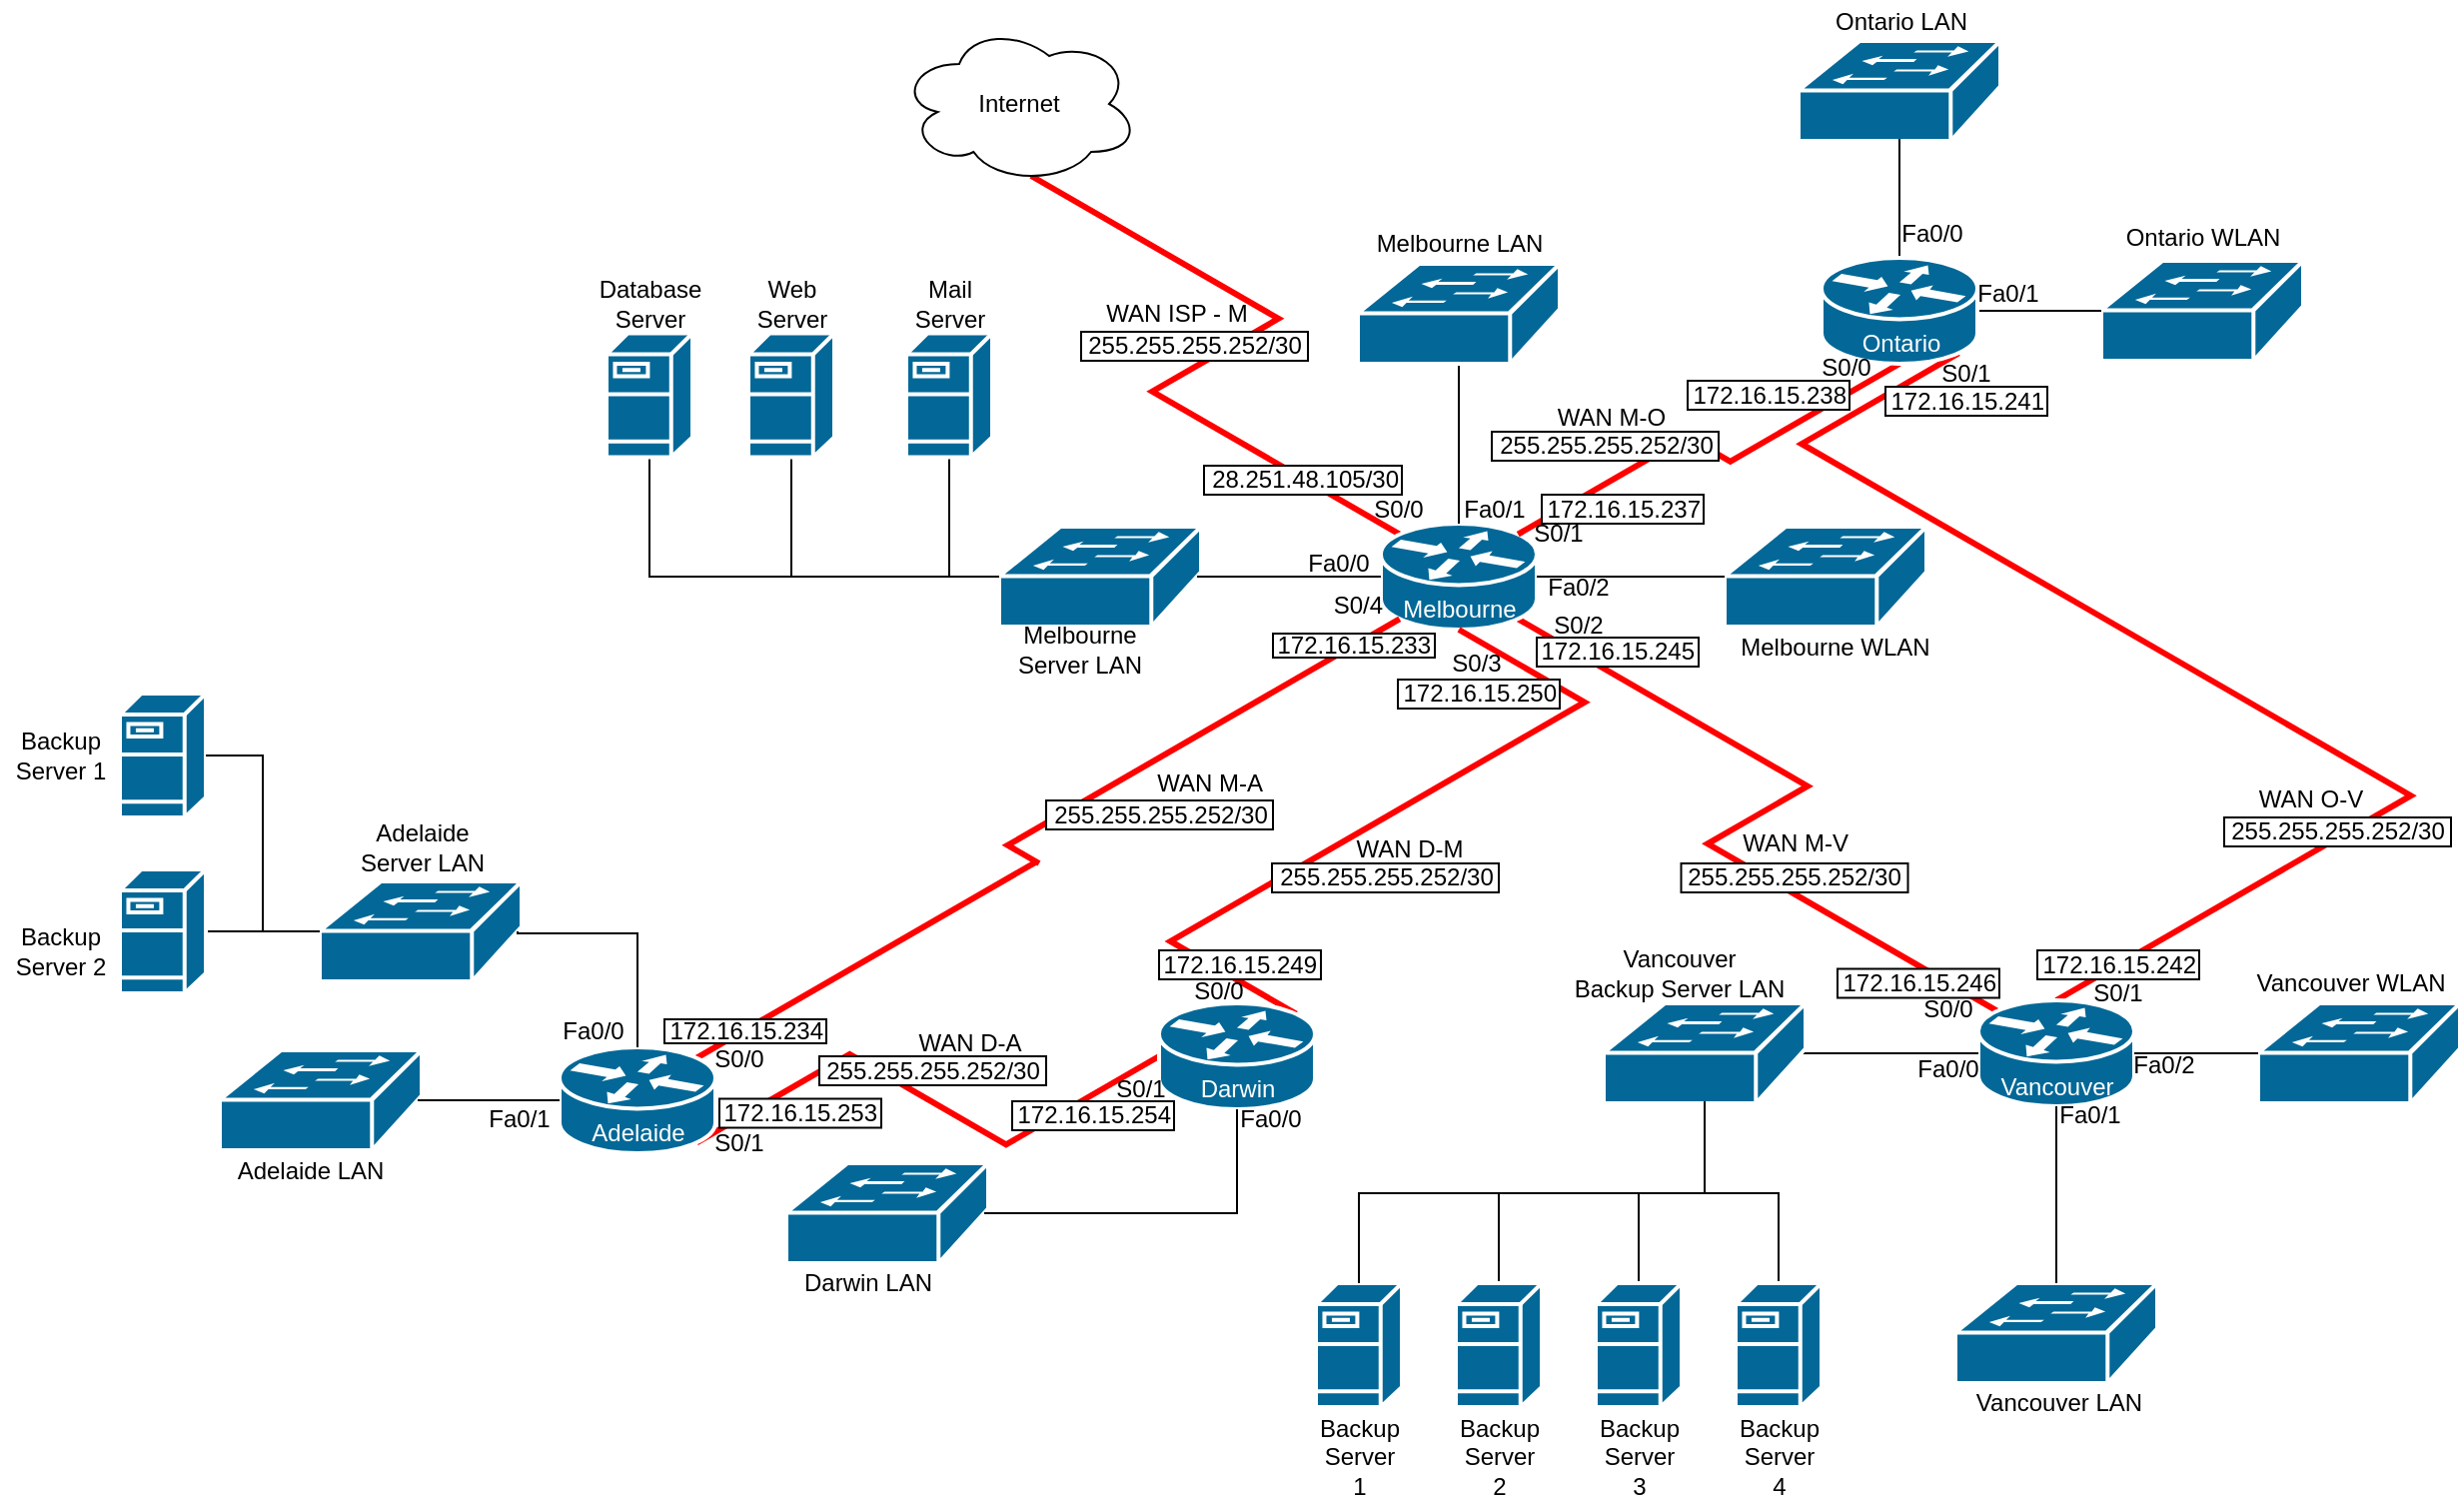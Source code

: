 <mxfile version="15.6.2" type="device"><diagram id="nUReGhQD6ev0M_2CfcLC" name="Page-1"><mxGraphModel dx="2249" dy="800" grid="1" gridSize="10" guides="1" tooltips="1" connect="1" arrows="1" fold="1" page="1" pageScale="1" pageWidth="827" pageHeight="1169" math="0" shadow="0"><root><mxCell id="0"/><mxCell id="1" parent="0"/><mxCell id="XFd4j9wDI8ZS9j1TZFno-118" style="edgeStyle=isometricEdgeStyle;rounded=0;orthogonalLoop=1;jettySize=auto;html=1;exitX=0.12;exitY=0.1;exitDx=0;exitDy=0;exitPerimeter=0;entryX=0.88;entryY=0.9;entryDx=0;entryDy=0;entryPerimeter=0;fontColor=#000000;endArrow=none;endFill=0;strokeColor=#FF0000;strokeWidth=3;elbow=vertical;" parent="1" source="XFd4j9wDI8ZS9j1TZFno-48" target="XFd4j9wDI8ZS9j1TZFno-81" edge="1"><mxGeometry relative="1" as="geometry"/></mxCell><mxCell id="XFd4j9wDI8ZS9j1TZFno-108" style="edgeStyle=isometricEdgeStyle;rounded=0;orthogonalLoop=1;jettySize=auto;html=1;exitX=0.55;exitY=0.95;exitDx=0;exitDy=0;exitPerimeter=0;entryX=0.12;entryY=0.1;entryDx=0;entryDy=0;entryPerimeter=0;fontColor=#000000;endArrow=none;endFill=0;strokeWidth=3;strokeColor=#FF0000;elbow=vertical;" parent="1" source="XFd4j9wDI8ZS9j1TZFno-77" target="XFd4j9wDI8ZS9j1TZFno-81" edge="1"><mxGeometry relative="1" as="geometry"/></mxCell><mxCell id="XFd4j9wDI8ZS9j1TZFno-77" value="Internet" style="ellipse;shape=cloud;whiteSpace=wrap;html=1;fontColor=#000000;" parent="1" vertex="1"><mxGeometry x="-30" y="30" width="120" height="80" as="geometry"/></mxCell><mxCell id="XFd4j9wDI8ZS9j1TZFno-80" value="" style="group" parent="1" vertex="1" connectable="0"><mxGeometry x="211" y="280" width="78" height="53" as="geometry"/></mxCell><mxCell id="XFd4j9wDI8ZS9j1TZFno-81" value="" style="shape=mxgraph.cisco.routers.router;html=1;pointerEvents=1;dashed=0;fillColor=#036897;strokeColor=#ffffff;strokeWidth=2;verticalLabelPosition=bottom;verticalAlign=top;align=center;outlineConnect=0;fontColor=#000000;" parent="XFd4j9wDI8ZS9j1TZFno-80" vertex="1"><mxGeometry width="78" height="53" as="geometry"/></mxCell><mxCell id="XFd4j9wDI8ZS9j1TZFno-82" value="Melbourne" style="text;html=1;align=center;verticalAlign=middle;resizable=0;points=[];autosize=1;strokeColor=none;fontColor=#FFFFFF;" parent="XFd4j9wDI8ZS9j1TZFno-80" vertex="1"><mxGeometry x="4" y="33" width="70" height="20" as="geometry"/></mxCell><mxCell id="XFd4j9wDI8ZS9j1TZFno-104" style="edgeStyle=orthogonalEdgeStyle;rounded=0;orthogonalLoop=1;jettySize=auto;html=1;exitX=0.5;exitY=0.98;exitDx=0;exitDy=0;exitPerimeter=0;entryX=0.5;entryY=0;entryDx=0;entryDy=0;entryPerimeter=0;fontColor=#000000;endArrow=none;endFill=0;strokeWidth=1;" parent="1" source="XFd4j9wDI8ZS9j1TZFno-83" target="XFd4j9wDI8ZS9j1TZFno-81" edge="1"><mxGeometry relative="1" as="geometry"/></mxCell><mxCell id="XFd4j9wDI8ZS9j1TZFno-83" value="" style="shape=mxgraph.cisco.switches.workgroup_switch;html=1;pointerEvents=1;dashed=0;fillColor=#036897;strokeColor=#ffffff;strokeWidth=2;verticalLabelPosition=bottom;verticalAlign=top;align=center;outlineConnect=0;fontColor=#000000;" parent="1" vertex="1"><mxGeometry x="199.5" y="150" width="101" height="50" as="geometry"/></mxCell><mxCell id="XFd4j9wDI8ZS9j1TZFno-85" value="Melbourne LAN" style="text;html=1;align=center;verticalAlign=middle;resizable=0;points=[];autosize=1;strokeColor=none;fontColor=#000000;" parent="1" vertex="1"><mxGeometry x="199.5" y="130" width="100" height="20" as="geometry"/></mxCell><mxCell id="XFd4j9wDI8ZS9j1TZFno-86" value="" style="shape=mxgraph.cisco.switches.workgroup_switch;html=1;pointerEvents=1;dashed=0;fillColor=#036897;strokeColor=#ffffff;strokeWidth=2;verticalLabelPosition=bottom;verticalAlign=top;align=center;outlineConnect=0;fontColor=#000000;" parent="1" vertex="1"><mxGeometry x="383" y="281.5" width="101" height="50" as="geometry"/></mxCell><mxCell id="XFd4j9wDI8ZS9j1TZFno-87" value="Melbourne WLAN" style="text;html=1;align=center;verticalAlign=middle;resizable=0;points=[];autosize=1;strokeColor=none;fontColor=#000000;" parent="1" vertex="1"><mxGeometry x="383" y="331.5" width="110" height="20" as="geometry"/></mxCell><mxCell id="XFd4j9wDI8ZS9j1TZFno-88" style="edgeStyle=orthogonalEdgeStyle;rounded=0;orthogonalLoop=1;jettySize=auto;html=1;exitX=1;exitY=0.5;exitDx=0;exitDy=0;exitPerimeter=0;entryX=0;entryY=0.5;entryDx=0;entryDy=0;entryPerimeter=0;fontColor=#000000;endArrow=none;endFill=0;" parent="1" source="XFd4j9wDI8ZS9j1TZFno-81" target="XFd4j9wDI8ZS9j1TZFno-86" edge="1"><mxGeometry relative="1" as="geometry"/></mxCell><mxCell id="XFd4j9wDI8ZS9j1TZFno-105" style="edgeStyle=orthogonalEdgeStyle;rounded=0;orthogonalLoop=1;jettySize=auto;html=1;exitX=0;exitY=0.5;exitDx=0;exitDy=0;exitPerimeter=0;entryX=0.5;entryY=1;entryDx=0;entryDy=0;entryPerimeter=0;fontColor=#000000;endArrow=none;endFill=0;strokeColor=#000000;strokeWidth=1;" parent="1" source="XFd4j9wDI8ZS9j1TZFno-90" target="XFd4j9wDI8ZS9j1TZFno-94" edge="1"><mxGeometry relative="1" as="geometry"/></mxCell><mxCell id="XFd4j9wDI8ZS9j1TZFno-90" value="" style="shape=mxgraph.cisco.switches.workgroup_switch;html=1;pointerEvents=1;dashed=0;fillColor=#036897;strokeColor=#ffffff;strokeWidth=2;verticalLabelPosition=bottom;verticalAlign=top;align=center;outlineConnect=0;fontColor=#000000;" parent="1" vertex="1"><mxGeometry x="20" y="281.5" width="101" height="50" as="geometry"/></mxCell><mxCell id="XFd4j9wDI8ZS9j1TZFno-91" value="&lt;div&gt;Melbourne &lt;br&gt;&lt;/div&gt;&lt;div&gt;Server LAN&lt;/div&gt;" style="text;html=1;align=center;verticalAlign=middle;resizable=0;points=[];autosize=1;strokeColor=none;fontColor=#000000;" parent="1" vertex="1"><mxGeometry x="20" y="328" width="80" height="30" as="geometry"/></mxCell><mxCell id="XFd4j9wDI8ZS9j1TZFno-107" style="edgeStyle=orthogonalEdgeStyle;rounded=0;orthogonalLoop=1;jettySize=auto;html=1;exitX=0.5;exitY=1;exitDx=0;exitDy=0;exitPerimeter=0;entryX=0;entryY=0.5;entryDx=0;entryDy=0;entryPerimeter=0;fontColor=#000000;endArrow=none;endFill=0;strokeColor=#000000;strokeWidth=1;" parent="1" source="XFd4j9wDI8ZS9j1TZFno-92" target="XFd4j9wDI8ZS9j1TZFno-90" edge="1"><mxGeometry relative="1" as="geometry"/></mxCell><mxCell id="XFd4j9wDI8ZS9j1TZFno-92" value="" style="shape=mxgraph.cisco.servers.fileserver;html=1;pointerEvents=1;dashed=0;fillColor=#036897;strokeColor=#ffffff;strokeWidth=2;verticalLabelPosition=bottom;verticalAlign=top;align=center;outlineConnect=0;fontColor=#000000;" parent="1" vertex="1"><mxGeometry x="-176.5" y="184.75" width="43" height="62" as="geometry"/></mxCell><mxCell id="XFd4j9wDI8ZS9j1TZFno-106" style="edgeStyle=orthogonalEdgeStyle;rounded=0;orthogonalLoop=1;jettySize=auto;html=1;exitX=0.5;exitY=1;exitDx=0;exitDy=0;exitPerimeter=0;entryX=0;entryY=0.5;entryDx=0;entryDy=0;entryPerimeter=0;fontColor=#000000;endArrow=none;endFill=0;strokeColor=#000000;strokeWidth=1;" parent="1" source="XFd4j9wDI8ZS9j1TZFno-93" target="XFd4j9wDI8ZS9j1TZFno-90" edge="1"><mxGeometry relative="1" as="geometry"/></mxCell><mxCell id="XFd4j9wDI8ZS9j1TZFno-93" value="" style="shape=mxgraph.cisco.servers.fileserver;html=1;pointerEvents=1;dashed=0;fillColor=#036897;strokeColor=#ffffff;strokeWidth=2;verticalLabelPosition=bottom;verticalAlign=top;align=center;outlineConnect=0;fontColor=#000000;" parent="1" vertex="1"><mxGeometry x="-105.5" y="184.75" width="43" height="62" as="geometry"/></mxCell><mxCell id="XFd4j9wDI8ZS9j1TZFno-94" value="" style="shape=mxgraph.cisco.servers.fileserver;html=1;pointerEvents=1;dashed=0;fillColor=#036897;strokeColor=#ffffff;strokeWidth=2;verticalLabelPosition=bottom;verticalAlign=top;align=center;outlineConnect=0;fontColor=#000000;" parent="1" vertex="1"><mxGeometry x="-26.5" y="184.75" width="43" height="62" as="geometry"/></mxCell><mxCell id="XFd4j9wDI8ZS9j1TZFno-95" value="&lt;div&gt;Web &lt;br&gt;&lt;/div&gt;&lt;div&gt;Server&lt;/div&gt;" style="text;html=1;align=center;verticalAlign=middle;resizable=0;points=[];autosize=1;strokeColor=none;fontColor=#000000;" parent="1" vertex="1"><mxGeometry x="-109" y="154.75" width="50" height="30" as="geometry"/></mxCell><mxCell id="XFd4j9wDI8ZS9j1TZFno-96" value="&lt;div&gt;Database&lt;/div&gt;&lt;div&gt;Server&lt;br&gt;&lt;/div&gt;" style="text;html=1;align=center;verticalAlign=middle;resizable=0;points=[];autosize=1;strokeColor=none;fontColor=#000000;" parent="1" vertex="1"><mxGeometry x="-190" y="154.75" width="70" height="30" as="geometry"/></mxCell><mxCell id="XFd4j9wDI8ZS9j1TZFno-97" value="&lt;div&gt;Mail &lt;br&gt;&lt;/div&gt;&lt;div&gt;Server&lt;/div&gt;" style="text;html=1;align=center;verticalAlign=middle;resizable=0;points=[];autosize=1;strokeColor=none;fontColor=#000000;" parent="1" vertex="1"><mxGeometry x="-30" y="154.75" width="50" height="30" as="geometry"/></mxCell><mxCell id="XFd4j9wDI8ZS9j1TZFno-101" style="edgeStyle=orthogonalEdgeStyle;rounded=0;orthogonalLoop=1;jettySize=auto;html=1;exitX=0;exitY=0.5;exitDx=0;exitDy=0;exitPerimeter=0;entryX=0.98;entryY=0.5;entryDx=0;entryDy=0;entryPerimeter=0;fontColor=#000000;endArrow=none;endFill=0;" parent="1" source="XFd4j9wDI8ZS9j1TZFno-81" target="XFd4j9wDI8ZS9j1TZFno-90" edge="1"><mxGeometry relative="1" as="geometry"/></mxCell><mxCell id="XFd4j9wDI8ZS9j1TZFno-113" style="edgeStyle=isometricEdgeStyle;rounded=0;orthogonalLoop=1;jettySize=auto;html=1;exitX=0.5;exitY=1;exitDx=0;exitDy=0;exitPerimeter=0;entryX=0.88;entryY=0.1;entryDx=0;entryDy=0;entryPerimeter=0;fontColor=#000000;endArrow=none;endFill=0;strokeColor=#FF0000;strokeWidth=3;elbow=vertical;" parent="1" source="XFd4j9wDI8ZS9j1TZFno-81" target="XFd4j9wDI8ZS9j1TZFno-24" edge="1"><mxGeometry relative="1" as="geometry"/></mxCell><mxCell id="XFd4j9wDI8ZS9j1TZFno-115" style="edgeStyle=isometricEdgeStyle;rounded=0;orthogonalLoop=1;jettySize=auto;html=1;exitX=0.12;exitY=0.9;exitDx=0;exitDy=0;exitPerimeter=0;entryX=0.88;entryY=0.1;entryDx=0;entryDy=0;entryPerimeter=0;fontColor=#000000;endArrow=none;endFill=0;strokeColor=#FF0000;strokeWidth=3;" parent="1" source="XFd4j9wDI8ZS9j1TZFno-81" target="XFd4j9wDI8ZS9j1TZFno-1" edge="1"><mxGeometry relative="1" as="geometry"><Array as="points"><mxPoint x="40" y="450"/></Array></mxGeometry></mxCell><mxCell id="XFd4j9wDI8ZS9j1TZFno-119" value="WAN M-A" style="text;html=1;align=center;verticalAlign=middle;resizable=0;points=[];autosize=1;strokeColor=none;fontColor=#000000;" parent="1" vertex="1"><mxGeometry x="90" y="400" width="70" height="20" as="geometry"/></mxCell><mxCell id="XFd4j9wDI8ZS9j1TZFno-120" value="WAN D-M" style="text;html=1;align=center;verticalAlign=middle;resizable=0;points=[];autosize=1;strokeColor=none;fontColor=#000000;" parent="1" vertex="1"><mxGeometry x="190" y="433" width="70" height="20" as="geometry"/></mxCell><mxCell id="XFd4j9wDI8ZS9j1TZFno-121" value="WAN M-V" style="text;html=1;align=center;verticalAlign=middle;resizable=0;points=[];autosize=1;strokeColor=none;fontColor=#000000;" parent="1" vertex="1"><mxGeometry x="383" y="430" width="70" height="20" as="geometry"/></mxCell><mxCell id="XFd4j9wDI8ZS9j1TZFno-122" value="WAN O-V" style="text;html=1;align=center;verticalAlign=middle;resizable=0;points=[];autosize=1;strokeColor=none;fontColor=#000000;" parent="1" vertex="1"><mxGeometry x="641" y="408" width="70" height="20" as="geometry"/></mxCell><mxCell id="XFd4j9wDI8ZS9j1TZFno-123" style="edgeStyle=isometricEdgeStyle;rounded=0;orthogonalLoop=1;jettySize=auto;html=1;exitX=0.5;exitY=1;exitDx=0;exitDy=0;exitPerimeter=0;entryX=0.88;entryY=0.1;entryDx=0;entryDy=0;entryPerimeter=0;fontColor=#000000;endArrow=none;endFill=0;strokeColor=#FF0000;strokeWidth=3;" parent="1" source="XFd4j9wDI8ZS9j1TZFno-34" target="XFd4j9wDI8ZS9j1TZFno-81" edge="1"><mxGeometry relative="1" as="geometry"/></mxCell><mxCell id="XFd4j9wDI8ZS9j1TZFno-124" style="edgeStyle=isometricEdgeStyle;rounded=0;orthogonalLoop=1;jettySize=auto;html=1;exitX=0.88;exitY=0.9;exitDx=0;exitDy=0;exitPerimeter=0;entryX=0.5;entryY=0;entryDx=0;entryDy=0;entryPerimeter=0;fontColor=#000000;endArrow=none;endFill=0;strokeColor=#FF0000;strokeWidth=3;" parent="1" source="XFd4j9wDI8ZS9j1TZFno-34" target="XFd4j9wDI8ZS9j1TZFno-48" edge="1"><mxGeometry relative="1" as="geometry"><Array as="points"><mxPoint x="560" y="320"/></Array></mxGeometry></mxCell><mxCell id="XFd4j9wDI8ZS9j1TZFno-127" style="edgeStyle=isometricEdgeStyle;rounded=0;orthogonalLoop=1;jettySize=auto;html=1;exitX=0.88;exitY=0.9;exitDx=0;exitDy=0;exitPerimeter=0;entryX=0;entryY=0.5;entryDx=0;entryDy=0;entryPerimeter=0;fontColor=#000000;endArrow=none;endFill=0;strokeWidth=3;strokeColor=#FF0000;" parent="1" source="XFd4j9wDI8ZS9j1TZFno-1" target="XFd4j9wDI8ZS9j1TZFno-24" edge="1"><mxGeometry relative="1" as="geometry"/></mxCell><mxCell id="XFd4j9wDI8ZS9j1TZFno-1" value="" style="shape=mxgraph.cisco.routers.router;html=1;pointerEvents=1;dashed=0;fillColor=#036897;strokeColor=#ffffff;strokeWidth=2;verticalLabelPosition=bottom;verticalAlign=top;align=center;outlineConnect=0;" parent="1" vertex="1"><mxGeometry x="-200" y="542" width="78" height="53" as="geometry"/></mxCell><mxCell id="XFd4j9wDI8ZS9j1TZFno-2" value="" style="shape=mxgraph.cisco.switches.workgroup_switch;html=1;pointerEvents=1;dashed=0;fillColor=#036897;strokeColor=#ffffff;strokeWidth=2;verticalLabelPosition=bottom;verticalAlign=top;align=center;outlineConnect=0;" parent="1" vertex="1"><mxGeometry x="-320" y="459" width="101" height="50" as="geometry"/></mxCell><mxCell id="XFd4j9wDI8ZS9j1TZFno-12" style="edgeStyle=orthogonalEdgeStyle;rounded=0;orthogonalLoop=1;jettySize=auto;html=1;exitX=0.5;exitY=0;exitDx=0;exitDy=0;exitPerimeter=0;entryX=0.98;entryY=0.5;entryDx=0;entryDy=0;entryPerimeter=0;endArrow=none;endFill=0;" parent="1" source="XFd4j9wDI8ZS9j1TZFno-1" target="XFd4j9wDI8ZS9j1TZFno-2" edge="1"><mxGeometry x="-480" y="365" as="geometry"><Array as="points"><mxPoint x="-161" y="485"/><mxPoint x="-221" y="485"/></Array></mxGeometry></mxCell><mxCell id="XFd4j9wDI8ZS9j1TZFno-9" style="edgeStyle=orthogonalEdgeStyle;rounded=0;orthogonalLoop=1;jettySize=auto;html=1;exitX=1;exitY=0.5;exitDx=0;exitDy=0;exitPerimeter=0;entryX=0;entryY=0.5;entryDx=0;entryDy=0;entryPerimeter=0;endArrow=none;endFill=0;" parent="1" source="XFd4j9wDI8ZS9j1TZFno-5" target="XFd4j9wDI8ZS9j1TZFno-2" edge="1"><mxGeometry x="-480" y="365" as="geometry"/></mxCell><mxCell id="XFd4j9wDI8ZS9j1TZFno-5" value="" style="shape=mxgraph.cisco.servers.fileserver;html=1;pointerEvents=1;dashed=0;fillColor=#036897;strokeColor=#ffffff;strokeWidth=2;verticalLabelPosition=bottom;verticalAlign=top;align=center;outlineConnect=0;" parent="1" vertex="1"><mxGeometry x="-420" y="453" width="43" height="62" as="geometry"/></mxCell><mxCell id="XFd4j9wDI8ZS9j1TZFno-6" value="" style="shape=mxgraph.cisco.servers.fileserver;html=1;pointerEvents=1;dashed=0;fillColor=#036897;strokeColor=#ffffff;strokeWidth=2;verticalLabelPosition=bottom;verticalAlign=top;align=center;outlineConnect=0;" parent="1" vertex="1"><mxGeometry x="-420" y="365" width="43" height="62" as="geometry"/></mxCell><mxCell id="XFd4j9wDI8ZS9j1TZFno-8" style="edgeStyle=orthogonalEdgeStyle;rounded=0;orthogonalLoop=1;jettySize=auto;html=1;exitX=0;exitY=0.5;exitDx=0;exitDy=0;exitPerimeter=0;entryX=1;entryY=0.5;entryDx=0;entryDy=0;entryPerimeter=0;endArrow=none;endFill=0;" parent="1" source="XFd4j9wDI8ZS9j1TZFno-2" target="XFd4j9wDI8ZS9j1TZFno-6" edge="1"><mxGeometry x="-480" y="365" as="geometry"/></mxCell><mxCell id="XFd4j9wDI8ZS9j1TZFno-13" value="" style="shape=mxgraph.cisco.switches.workgroup_switch;html=1;pointerEvents=1;dashed=0;fillColor=#036897;strokeColor=#ffffff;strokeWidth=2;verticalLabelPosition=bottom;verticalAlign=top;align=center;outlineConnect=0;" parent="1" vertex="1"><mxGeometry x="-370" y="543.5" width="101" height="50" as="geometry"/></mxCell><mxCell id="XFd4j9wDI8ZS9j1TZFno-22" style="edgeStyle=orthogonalEdgeStyle;rounded=0;orthogonalLoop=1;jettySize=auto;html=1;exitX=0;exitY=0.5;exitDx=0;exitDy=0;exitPerimeter=0;entryX=0.98;entryY=0.5;entryDx=0;entryDy=0;entryPerimeter=0;fontColor=#000000;endArrow=none;endFill=0;" parent="1" source="XFd4j9wDI8ZS9j1TZFno-1" target="XFd4j9wDI8ZS9j1TZFno-13" edge="1"><mxGeometry x="-480" y="365" as="geometry"/></mxCell><mxCell id="XFd4j9wDI8ZS9j1TZFno-15" value="&lt;div&gt;Backup &lt;br&gt;&lt;/div&gt;&lt;div&gt;Server 1&lt;/div&gt;" style="text;html=1;align=center;verticalAlign=middle;resizable=0;points=[];autosize=1;strokeColor=none;" parent="1" vertex="1"><mxGeometry x="-480" y="381" width="60" height="30" as="geometry"/></mxCell><mxCell id="XFd4j9wDI8ZS9j1TZFno-16" value="&lt;div&gt;Backup &lt;br&gt;&lt;/div&gt;&lt;div&gt;Server 2&lt;br&gt;&lt;/div&gt;" style="text;html=1;align=center;verticalAlign=middle;resizable=0;points=[];autosize=1;strokeColor=none;" parent="1" vertex="1"><mxGeometry x="-480" y="479" width="60" height="30" as="geometry"/></mxCell><mxCell id="XFd4j9wDI8ZS9j1TZFno-17" value="Adelaide LAN" style="text;html=1;align=center;verticalAlign=middle;resizable=0;points=[];autosize=1;strokeColor=none;" parent="1" vertex="1"><mxGeometry x="-370" y="593.5" width="90" height="20" as="geometry"/></mxCell><mxCell id="XFd4j9wDI8ZS9j1TZFno-18" value="Adelaide" style="text;html=1;align=center;verticalAlign=middle;resizable=0;points=[];autosize=1;strokeColor=none;fontColor=#FFFFFF;" parent="1" vertex="1"><mxGeometry x="-191.5" y="575" width="60" height="20" as="geometry"/></mxCell><mxCell id="XFd4j9wDI8ZS9j1TZFno-19" value="&lt;div&gt;Adelaide &lt;br&gt;&lt;/div&gt;&lt;div&gt;Server LAN&lt;/div&gt;" style="text;html=1;align=center;verticalAlign=middle;resizable=0;points=[];autosize=1;strokeColor=none;" parent="1" vertex="1"><mxGeometry x="-309.5" y="427" width="80" height="30" as="geometry"/></mxCell><mxCell id="XFd4j9wDI8ZS9j1TZFno-26" value="" style="group" parent="1" vertex="1" connectable="0"><mxGeometry x="100" y="520" width="78" height="53" as="geometry"/></mxCell><mxCell id="XFd4j9wDI8ZS9j1TZFno-24" value="" style="shape=mxgraph.cisco.routers.router;html=1;pointerEvents=1;dashed=0;fillColor=#036897;strokeColor=#ffffff;strokeWidth=2;verticalLabelPosition=bottom;verticalAlign=top;align=center;outlineConnect=0;fontColor=#000000;" parent="XFd4j9wDI8ZS9j1TZFno-26" vertex="1"><mxGeometry width="78" height="53" as="geometry"/></mxCell><mxCell id="XFd4j9wDI8ZS9j1TZFno-25" value="Darwin" style="text;html=1;align=center;verticalAlign=middle;resizable=0;points=[];autosize=1;strokeColor=none;fontColor=#FFFFFF;" parent="XFd4j9wDI8ZS9j1TZFno-26" vertex="1"><mxGeometry x="14" y="33" width="50" height="20" as="geometry"/></mxCell><mxCell id="0pfg4F8NxdiQyBIFh6eo-26" value="S0/0" style="text;html=1;strokeColor=none;fillColor=none;align=center;verticalAlign=middle;whiteSpace=wrap;rounded=0;" parent="XFd4j9wDI8ZS9j1TZFno-26" vertex="1"><mxGeometry y="-21" width="60" height="30" as="geometry"/></mxCell><mxCell id="XFd4j9wDI8ZS9j1TZFno-27" value="" style="shape=mxgraph.cisco.switches.workgroup_switch;html=1;pointerEvents=1;dashed=0;fillColor=#036897;strokeColor=#ffffff;strokeWidth=2;verticalLabelPosition=bottom;verticalAlign=top;align=center;outlineConnect=0;fontColor=#000000;" parent="1" vertex="1"><mxGeometry x="-86.5" y="600" width="101" height="50" as="geometry"/></mxCell><mxCell id="XFd4j9wDI8ZS9j1TZFno-30" value="Darwin LAN" style="text;html=1;align=center;verticalAlign=middle;resizable=0;points=[];autosize=1;strokeColor=none;fontColor=#000000;" parent="1" vertex="1"><mxGeometry x="-86.5" y="650" width="80" height="20" as="geometry"/></mxCell><mxCell id="XFd4j9wDI8ZS9j1TZFno-126" style="edgeStyle=orthogonalEdgeStyle;rounded=0;orthogonalLoop=1;jettySize=auto;html=1;exitX=0.5;exitY=1;exitDx=0;exitDy=0;exitPerimeter=0;entryX=0.98;entryY=0.5;entryDx=0;entryDy=0;entryPerimeter=0;fontColor=#000000;endArrow=none;endFill=0;strokeWidth=1;" parent="1" source="XFd4j9wDI8ZS9j1TZFno-24" target="XFd4j9wDI8ZS9j1TZFno-27" edge="1"><mxGeometry relative="1" as="geometry"><Array as="points"><mxPoint x="139" y="625"/></Array></mxGeometry></mxCell><mxCell id="x0CD-VgqWMBE6M6jayYK-1" value="WAN M-O" style="text;html=1;align=center;verticalAlign=middle;resizable=0;points=[];autosize=1;strokeColor=none;fontColor=#000000;" parent="1" vertex="1"><mxGeometry x="291.25" y="217" width="70" height="20" as="geometry"/></mxCell><mxCell id="x0CD-VgqWMBE6M6jayYK-2" value="WAN D-A" style="text;html=1;align=center;verticalAlign=middle;resizable=0;points=[];autosize=1;strokeColor=none;fontColor=#000000;" parent="1" vertex="1"><mxGeometry x="-30" y="530" width="70" height="20" as="geometry"/></mxCell><mxCell id="0pfg4F8NxdiQyBIFh6eo-1" value="S0/0" style="text;html=1;strokeColor=none;fillColor=none;align=center;verticalAlign=middle;whiteSpace=wrap;rounded=0;" parent="1" vertex="1"><mxGeometry x="190" y="257.75" width="60" height="30" as="geometry"/></mxCell><mxCell id="0pfg4F8NxdiQyBIFh6eo-2" value="S0/1" style="text;html=1;strokeColor=none;fillColor=none;align=center;verticalAlign=middle;whiteSpace=wrap;rounded=0;" parent="1" vertex="1"><mxGeometry x="270" y="270" width="60" height="30" as="geometry"/></mxCell><mxCell id="0pfg4F8NxdiQyBIFh6eo-3" value="S0/2" style="text;html=1;strokeColor=none;fillColor=none;align=center;verticalAlign=middle;whiteSpace=wrap;rounded=0;" parent="1" vertex="1"><mxGeometry x="280" y="316" width="60" height="30" as="geometry"/></mxCell><mxCell id="0pfg4F8NxdiQyBIFh6eo-4" value="S0/3" style="text;html=1;strokeColor=none;fillColor=none;align=center;verticalAlign=middle;whiteSpace=wrap;rounded=0;" parent="1" vertex="1"><mxGeometry x="229" y="335" width="60" height="30" as="geometry"/></mxCell><mxCell id="0pfg4F8NxdiQyBIFh6eo-7" value="S0/4" style="text;html=1;align=right;verticalAlign=middle;whiteSpace=wrap;rounded=0;" parent="1" vertex="1"><mxGeometry x="183" y="306" width="31" height="30" as="geometry"/></mxCell><mxCell id="0pfg4F8NxdiQyBIFh6eo-8" value="Fa0/0" style="text;html=1;strokeColor=none;fillColor=none;align=center;verticalAlign=middle;whiteSpace=wrap;rounded=0;" parent="1" vertex="1"><mxGeometry x="160" y="285" width="60" height="30" as="geometry"/></mxCell><mxCell id="0pfg4F8NxdiQyBIFh6eo-9" value="Fa0/1" style="text;html=1;strokeColor=none;fillColor=none;align=center;verticalAlign=middle;whiteSpace=wrap;rounded=0;" parent="1" vertex="1"><mxGeometry x="238" y="257.75" width="60" height="30" as="geometry"/></mxCell><mxCell id="0pfg4F8NxdiQyBIFh6eo-10" value="Fa0/2" style="text;html=1;strokeColor=none;fillColor=none;align=center;verticalAlign=middle;whiteSpace=wrap;rounded=0;" parent="1" vertex="1"><mxGeometry x="280" y="296.5" width="60" height="30" as="geometry"/></mxCell><mxCell id="0pfg4F8NxdiQyBIFh6eo-12" value="S0/0" style="text;html=1;strokeColor=none;fillColor=none;align=center;verticalAlign=middle;whiteSpace=wrap;rounded=0;" parent="1" vertex="1"><mxGeometry x="-140" y="533.25" width="60" height="30" as="geometry"/></mxCell><mxCell id="0pfg4F8NxdiQyBIFh6eo-13" value="S0/1" style="text;html=1;strokeColor=none;fillColor=none;align=center;verticalAlign=middle;whiteSpace=wrap;rounded=0;" parent="1" vertex="1"><mxGeometry x="-140" y="575" width="60" height="30" as="geometry"/></mxCell><mxCell id="0pfg4F8NxdiQyBIFh6eo-14" value="Fa0/0" style="text;html=1;strokeColor=none;fillColor=none;align=center;verticalAlign=middle;whiteSpace=wrap;rounded=0;" parent="1" vertex="1"><mxGeometry x="-213.5" y="519" width="60" height="30" as="geometry"/></mxCell><mxCell id="0pfg4F8NxdiQyBIFh6eo-15" value="Fa0/1" style="text;html=1;strokeColor=none;fillColor=none;align=center;verticalAlign=middle;whiteSpace=wrap;rounded=0;" parent="1" vertex="1"><mxGeometry x="-250" y="563.25" width="60" height="30" as="geometry"/></mxCell><mxCell id="0pfg4F8NxdiQyBIFh6eo-31" value="&lt;span&gt;172.16.15.233&lt;/span&gt;" style="rounded=0;whiteSpace=wrap;html=1;align=right;" parent="1" vertex="1"><mxGeometry x="157" y="335" width="81" height="12" as="geometry"/></mxCell><mxCell id="0pfg4F8NxdiQyBIFh6eo-32" value="&lt;span&gt;172.16.15.234&lt;/span&gt;" style="rounded=0;whiteSpace=wrap;html=1;align=right;" parent="1" vertex="1"><mxGeometry x="-147.5" y="528" width="81" height="12" as="geometry"/></mxCell><mxCell id="0pfg4F8NxdiQyBIFh6eo-33" value="&lt;div&gt;172.16.15.253&lt;/div&gt;" style="rounded=0;whiteSpace=wrap;html=1;align=right;" parent="1" vertex="1"><mxGeometry x="-120" y="567.75" width="81" height="14.5" as="geometry"/></mxCell><mxCell id="0pfg4F8NxdiQyBIFh6eo-34" value="S0/1" style="text;html=1;strokeColor=none;fillColor=none;align=center;verticalAlign=middle;whiteSpace=wrap;rounded=0;" parent="1" vertex="1"><mxGeometry x="61" y="547.5" width="60" height="30" as="geometry"/></mxCell><mxCell id="0pfg4F8NxdiQyBIFh6eo-35" value="&lt;div&gt;172.16.15.254&lt;/div&gt;" style="rounded=0;whiteSpace=wrap;html=1;align=right;" parent="1" vertex="1"><mxGeometry x="26.5" y="569" width="81" height="14.5" as="geometry"/></mxCell><mxCell id="0pfg4F8NxdiQyBIFh6eo-37" value="&lt;div&gt;172.16.15.249&lt;/div&gt;" style="rounded=0;whiteSpace=wrap;html=1;align=right;" parent="1" vertex="1"><mxGeometry x="100" y="493.5" width="81" height="14.5" as="geometry"/></mxCell><mxCell id="0pfg4F8NxdiQyBIFh6eo-38" value="&lt;div&gt;172.16.15.250&lt;/div&gt;" style="rounded=0;whiteSpace=wrap;html=1;align=right;" parent="1" vertex="1"><mxGeometry x="219.5" y="358" width="81" height="14.5" as="geometry"/></mxCell><mxCell id="0pfg4F8NxdiQyBIFh6eo-40" value="&lt;div&gt;172.16.15.245&lt;/div&gt;" style="rounded=0;whiteSpace=wrap;html=1;align=right;" parent="1" vertex="1"><mxGeometry x="289" y="337" width="81" height="14.5" as="geometry"/></mxCell><mxCell id="XFd4j9wDI8ZS9j1TZFno-47" value="" style="group" parent="1" vertex="1" connectable="0"><mxGeometry x="510" y="518.5" width="78" height="53" as="geometry"/></mxCell><mxCell id="XFd4j9wDI8ZS9j1TZFno-48" value="" style="shape=mxgraph.cisco.routers.router;html=1;pointerEvents=1;dashed=0;fillColor=#036897;strokeColor=#ffffff;strokeWidth=2;verticalLabelPosition=bottom;verticalAlign=top;align=center;outlineConnect=0;fontColor=#000000;" parent="XFd4j9wDI8ZS9j1TZFno-47" vertex="1"><mxGeometry width="78" height="53" as="geometry"/></mxCell><mxCell id="XFd4j9wDI8ZS9j1TZFno-49" value="Vancouver" style="text;html=1;align=center;verticalAlign=middle;resizable=0;points=[];autosize=1;strokeColor=none;fontColor=#FFFFFF;" parent="XFd4j9wDI8ZS9j1TZFno-47" vertex="1"><mxGeometry x="4" y="33" width="70" height="20" as="geometry"/></mxCell><mxCell id="XFd4j9wDI8ZS9j1TZFno-50" value="" style="shape=mxgraph.cisco.switches.workgroup_switch;html=1;pointerEvents=1;dashed=0;fillColor=#036897;strokeColor=#ffffff;strokeWidth=2;verticalLabelPosition=bottom;verticalAlign=top;align=center;outlineConnect=0;fontColor=#000000;" parent="1" vertex="1"><mxGeometry x="498.5" y="660" width="101" height="50" as="geometry"/></mxCell><mxCell id="XFd4j9wDI8ZS9j1TZFno-51" value="" style="shape=mxgraph.cisco.switches.workgroup_switch;html=1;pointerEvents=1;dashed=0;fillColor=#036897;strokeColor=#ffffff;strokeWidth=2;verticalLabelPosition=bottom;verticalAlign=top;align=center;outlineConnect=0;fontColor=#000000;" parent="1" vertex="1"><mxGeometry x="650" y="520" width="101" height="50" as="geometry"/></mxCell><mxCell id="XFd4j9wDI8ZS9j1TZFno-53" style="edgeStyle=orthogonalEdgeStyle;rounded=0;orthogonalLoop=1;jettySize=auto;html=1;exitX=1;exitY=0.5;exitDx=0;exitDy=0;exitPerimeter=0;entryX=0;entryY=0.5;entryDx=0;entryDy=0;entryPerimeter=0;fontColor=#000000;endArrow=none;endFill=0;" parent="1" source="XFd4j9wDI8ZS9j1TZFno-48" target="XFd4j9wDI8ZS9j1TZFno-51" edge="1"><mxGeometry x="498.5" y="390" as="geometry"/></mxCell><mxCell id="XFd4j9wDI8ZS9j1TZFno-54" value="Vancouver LAN" style="text;html=1;align=center;verticalAlign=middle;resizable=0;points=[];autosize=1;strokeColor=none;fontColor=#000000;" parent="1" vertex="1"><mxGeometry x="499.5" y="710" width="100" height="20" as="geometry"/></mxCell><mxCell id="XFd4j9wDI8ZS9j1TZFno-55" value="Vancouver WLAN" style="text;html=1;align=center;verticalAlign=middle;resizable=0;points=[];autosize=1;strokeColor=none;fontColor=#000000;" parent="1" vertex="1"><mxGeometry x="641" y="500" width="110" height="20" as="geometry"/></mxCell><mxCell id="XFd4j9wDI8ZS9j1TZFno-58" style="edgeStyle=orthogonalEdgeStyle;rounded=0;orthogonalLoop=1;jettySize=auto;html=1;entryX=0.5;entryY=0;entryDx=0;entryDy=0;entryPerimeter=0;fontColor=#000000;endArrow=none;endFill=0;" parent="1" source="XFd4j9wDI8ZS9j1TZFno-49" target="XFd4j9wDI8ZS9j1TZFno-50" edge="1"><mxGeometry x="170" y="500" as="geometry"/></mxCell><mxCell id="XFd4j9wDI8ZS9j1TZFno-61" style="edgeStyle=orthogonalEdgeStyle;rounded=0;orthogonalLoop=1;jettySize=auto;html=1;exitX=0.98;exitY=0.5;exitDx=0;exitDy=0;exitPerimeter=0;entryX=0;entryY=0.5;entryDx=0;entryDy=0;entryPerimeter=0;fontColor=#000000;endArrow=none;endFill=0;" parent="1" source="XFd4j9wDI8ZS9j1TZFno-59" target="XFd4j9wDI8ZS9j1TZFno-48" edge="1"><mxGeometry x="170" y="500" as="geometry"/></mxCell><mxCell id="XFd4j9wDI8ZS9j1TZFno-59" value="" style="shape=mxgraph.cisco.switches.workgroup_switch;html=1;pointerEvents=1;dashed=0;fillColor=#036897;strokeColor=#ffffff;strokeWidth=2;verticalLabelPosition=bottom;verticalAlign=top;align=center;outlineConnect=0;fontColor=#000000;" parent="1" vertex="1"><mxGeometry x="322.5" y="520" width="101" height="50" as="geometry"/></mxCell><mxCell id="XFd4j9wDI8ZS9j1TZFno-70" style="edgeStyle=orthogonalEdgeStyle;rounded=0;orthogonalLoop=1;jettySize=auto;html=1;exitX=0.5;exitY=0;exitDx=0;exitDy=0;exitPerimeter=0;entryX=0.5;entryY=0.98;entryDx=0;entryDy=0;entryPerimeter=0;fontColor=#000000;endArrow=none;endFill=0;" parent="1" source="XFd4j9wDI8ZS9j1TZFno-62" target="XFd4j9wDI8ZS9j1TZFno-59" edge="1"><mxGeometry x="170" y="500" as="geometry"/></mxCell><mxCell id="XFd4j9wDI8ZS9j1TZFno-62" value="" style="shape=mxgraph.cisco.servers.fileserver;html=1;pointerEvents=1;dashed=0;fillColor=#036897;strokeColor=#ffffff;strokeWidth=2;verticalLabelPosition=bottom;verticalAlign=top;align=center;outlineConnect=0;fontColor=#000000;" parent="1" vertex="1"><mxGeometry x="318.5" y="660" width="43" height="62" as="geometry"/></mxCell><mxCell id="XFd4j9wDI8ZS9j1TZFno-68" style="edgeStyle=orthogonalEdgeStyle;rounded=0;orthogonalLoop=1;jettySize=auto;html=1;exitX=0.5;exitY=0;exitDx=0;exitDy=0;exitPerimeter=0;entryX=0.5;entryY=0.98;entryDx=0;entryDy=0;entryPerimeter=0;fontColor=#000000;endArrow=none;endFill=0;" parent="1" source="XFd4j9wDI8ZS9j1TZFno-63" target="XFd4j9wDI8ZS9j1TZFno-59" edge="1"><mxGeometry x="170" y="500" as="geometry"/></mxCell><mxCell id="XFd4j9wDI8ZS9j1TZFno-63" value="" style="shape=mxgraph.cisco.servers.fileserver;html=1;pointerEvents=1;dashed=0;fillColor=#036897;strokeColor=#ffffff;strokeWidth=2;verticalLabelPosition=bottom;verticalAlign=top;align=center;outlineConnect=0;fontColor=#000000;" parent="1" vertex="1"><mxGeometry x="248.5" y="660" width="43" height="62" as="geometry"/></mxCell><mxCell id="XFd4j9wDI8ZS9j1TZFno-71" style="edgeStyle=orthogonalEdgeStyle;rounded=0;orthogonalLoop=1;jettySize=auto;html=1;exitX=0.5;exitY=0;exitDx=0;exitDy=0;exitPerimeter=0;entryX=0.5;entryY=0.98;entryDx=0;entryDy=0;entryPerimeter=0;fontColor=#000000;endArrow=none;endFill=0;" parent="1" source="XFd4j9wDI8ZS9j1TZFno-64" target="XFd4j9wDI8ZS9j1TZFno-59" edge="1"><mxGeometry x="170" y="500" as="geometry"/></mxCell><mxCell id="XFd4j9wDI8ZS9j1TZFno-64" value="" style="shape=mxgraph.cisco.servers.fileserver;html=1;pointerEvents=1;dashed=0;fillColor=#036897;strokeColor=#ffffff;strokeWidth=2;verticalLabelPosition=bottom;verticalAlign=top;align=center;outlineConnect=0;fontColor=#000000;" parent="1" vertex="1"><mxGeometry x="388.5" y="660" width="43" height="62" as="geometry"/></mxCell><mxCell id="XFd4j9wDI8ZS9j1TZFno-65" value="" style="shape=mxgraph.cisco.servers.fileserver;html=1;pointerEvents=1;dashed=0;fillColor=#036897;strokeColor=#ffffff;strokeWidth=2;verticalLabelPosition=bottom;verticalAlign=top;align=center;outlineConnect=0;fontColor=#000000;" parent="1" vertex="1"><mxGeometry x="178.5" y="660" width="43" height="62" as="geometry"/></mxCell><mxCell id="XFd4j9wDI8ZS9j1TZFno-67" style="edgeStyle=orthogonalEdgeStyle;rounded=0;orthogonalLoop=1;jettySize=auto;html=1;exitX=0.5;exitY=0.98;exitDx=0;exitDy=0;exitPerimeter=0;entryX=0.5;entryY=0;entryDx=0;entryDy=0;entryPerimeter=0;fontColor=#000000;endArrow=none;endFill=0;" parent="1" source="XFd4j9wDI8ZS9j1TZFno-59" target="XFd4j9wDI8ZS9j1TZFno-65" edge="1"><mxGeometry x="170" y="500" as="geometry"/></mxCell><mxCell id="XFd4j9wDI8ZS9j1TZFno-72" value="&lt;div&gt;Backup&lt;/div&gt;&lt;div&gt;Server&lt;/div&gt;&lt;div&gt;1&lt;br&gt;&lt;/div&gt;" style="text;html=1;align=center;verticalAlign=middle;resizable=0;points=[];autosize=1;strokeColor=none;fontColor=#000000;" parent="1" vertex="1"><mxGeometry x="170" y="722" width="60" height="50" as="geometry"/></mxCell><mxCell id="XFd4j9wDI8ZS9j1TZFno-73" value="&lt;div&gt;Backup&lt;/div&gt;&lt;div&gt;Server&lt;/div&gt;&lt;div&gt;2&lt;br&gt;&lt;/div&gt;" style="text;html=1;align=center;verticalAlign=middle;resizable=0;points=[];autosize=1;strokeColor=none;fontColor=#000000;" parent="1" vertex="1"><mxGeometry x="240" y="722" width="60" height="50" as="geometry"/></mxCell><mxCell id="XFd4j9wDI8ZS9j1TZFno-74" value="&lt;div&gt;Backup&lt;/div&gt;&lt;div&gt;Server&lt;/div&gt;&lt;div&gt;3&lt;br&gt;&lt;/div&gt;" style="text;html=1;align=center;verticalAlign=middle;resizable=0;points=[];autosize=1;strokeColor=none;fontColor=#000000;" parent="1" vertex="1"><mxGeometry x="310" y="722" width="60" height="50" as="geometry"/></mxCell><mxCell id="XFd4j9wDI8ZS9j1TZFno-75" value="&lt;div&gt;Backup&lt;/div&gt;&lt;div&gt;Server&lt;/div&gt;&lt;div&gt;4&lt;br&gt;&lt;/div&gt;" style="text;html=1;align=center;verticalAlign=middle;resizable=0;points=[];autosize=1;strokeColor=none;fontColor=#000000;" parent="1" vertex="1"><mxGeometry x="380" y="722" width="60" height="50" as="geometry"/></mxCell><mxCell id="XFd4j9wDI8ZS9j1TZFno-60" value="&lt;div&gt;Vancouver&lt;br&gt;&lt;/div&gt;&lt;div&gt;Backup Server LAN&lt;/div&gt;" style="text;html=1;align=center;verticalAlign=middle;resizable=0;points=[];autosize=1;strokeColor=none;fontColor=#000000;" parent="1" vertex="1"><mxGeometry x="300" y="490" width="120" height="30" as="geometry"/></mxCell><mxCell id="0pfg4F8NxdiQyBIFh6eo-16" value="Fa0/0" style="text;html=1;strokeColor=none;fillColor=none;align=center;verticalAlign=middle;whiteSpace=wrap;rounded=0;" parent="1" vertex="1"><mxGeometry x="126" y="563" width="60" height="30" as="geometry"/></mxCell><mxCell id="0pfg4F8NxdiQyBIFh6eo-17" value="S0/0" style="text;html=1;strokeColor=none;fillColor=none;align=center;verticalAlign=middle;whiteSpace=wrap;rounded=0;" parent="1" vertex="1"><mxGeometry x="465" y="508" width="60" height="30" as="geometry"/></mxCell><mxCell id="0pfg4F8NxdiQyBIFh6eo-18" value="S0/1" style="text;html=1;strokeColor=none;fillColor=none;align=center;verticalAlign=middle;whiteSpace=wrap;rounded=0;" parent="1" vertex="1"><mxGeometry x="550" y="500" width="60" height="30" as="geometry"/></mxCell><mxCell id="0pfg4F8NxdiQyBIFh6eo-19" value="Fa0/0" style="text;html=1;strokeColor=none;fillColor=none;align=center;verticalAlign=middle;whiteSpace=wrap;rounded=0;" parent="1" vertex="1"><mxGeometry x="465" y="538" width="60" height="30" as="geometry"/></mxCell><mxCell id="0pfg4F8NxdiQyBIFh6eo-20" value="Fa0/1" style="text;html=1;strokeColor=none;fillColor=none;align=center;verticalAlign=middle;whiteSpace=wrap;rounded=0;" parent="1" vertex="1"><mxGeometry x="536" y="561" width="60" height="30" as="geometry"/></mxCell><mxCell id="0pfg4F8NxdiQyBIFh6eo-21" value="Fa0/2" style="text;html=1;strokeColor=none;fillColor=none;align=center;verticalAlign=middle;whiteSpace=wrap;rounded=0;" parent="1" vertex="1"><mxGeometry x="573" y="536" width="60" height="30" as="geometry"/></mxCell><mxCell id="0pfg4F8NxdiQyBIFh6eo-42" value="&lt;div&gt;172.16.15.242&lt;/div&gt;" style="rounded=0;whiteSpace=wrap;html=1;align=right;" parent="1" vertex="1"><mxGeometry x="539.5" y="493.5" width="81" height="14.5" as="geometry"/></mxCell><mxCell id="0pfg4F8NxdiQyBIFh6eo-43" value="&lt;div&gt;172.16.15.246&lt;/div&gt;" style="rounded=0;whiteSpace=wrap;html=1;align=right;" parent="1" vertex="1"><mxGeometry x="439.5" y="502.75" width="81" height="14.5" as="geometry"/></mxCell><mxCell id="XFd4j9wDI8ZS9j1TZFno-39" value="" style="shape=mxgraph.cisco.switches.workgroup_switch;html=1;pointerEvents=1;dashed=0;fillColor=#036897;strokeColor=#ffffff;strokeWidth=2;verticalLabelPosition=bottom;verticalAlign=top;align=center;outlineConnect=0;fontColor=#000000;" parent="1" vertex="1"><mxGeometry x="420" y="38.5" width="101" height="50" as="geometry"/></mxCell><mxCell id="XFd4j9wDI8ZS9j1TZFno-40" value="" style="shape=mxgraph.cisco.switches.workgroup_switch;html=1;pointerEvents=1;dashed=0;fillColor=#036897;strokeColor=#ffffff;strokeWidth=2;verticalLabelPosition=bottom;verticalAlign=top;align=center;outlineConnect=0;fontColor=#000000;" parent="1" vertex="1"><mxGeometry x="571.5" y="148.5" width="101" height="50" as="geometry"/></mxCell><mxCell id="XFd4j9wDI8ZS9j1TZFno-41" style="edgeStyle=orthogonalEdgeStyle;rounded=0;orthogonalLoop=1;jettySize=auto;html=1;exitX=0.5;exitY=0;exitDx=0;exitDy=0;exitPerimeter=0;entryX=0.5;entryY=0.98;entryDx=0;entryDy=0;entryPerimeter=0;fontColor=#000000;endArrow=none;endFill=0;" parent="1" source="XFd4j9wDI8ZS9j1TZFno-34" target="XFd4j9wDI8ZS9j1TZFno-39" edge="1"><mxGeometry x="420" y="18.5" as="geometry"/></mxCell><mxCell id="XFd4j9wDI8ZS9j1TZFno-42" style="edgeStyle=orthogonalEdgeStyle;rounded=0;orthogonalLoop=1;jettySize=auto;html=1;exitX=1;exitY=0.5;exitDx=0;exitDy=0;exitPerimeter=0;entryX=0;entryY=0.5;entryDx=0;entryDy=0;entryPerimeter=0;fontColor=#000000;endArrow=none;endFill=0;" parent="1" source="XFd4j9wDI8ZS9j1TZFno-34" target="XFd4j9wDI8ZS9j1TZFno-40" edge="1"><mxGeometry x="420" y="18.5" as="geometry"/></mxCell><mxCell id="XFd4j9wDI8ZS9j1TZFno-43" value="Ontario LAN" style="text;html=1;align=center;verticalAlign=middle;resizable=0;points=[];autosize=1;strokeColor=none;fontColor=#000000;" parent="1" vertex="1"><mxGeometry x="430.5" y="18.5" width="80" height="20" as="geometry"/></mxCell><mxCell id="XFd4j9wDI8ZS9j1TZFno-44" value="Ontario WLAN" style="text;html=1;align=center;verticalAlign=middle;resizable=0;points=[];autosize=1;strokeColor=none;fontColor=#000000;" parent="1" vertex="1"><mxGeometry x="577" y="127" width="90" height="20" as="geometry"/></mxCell><mxCell id="0pfg4F8NxdiQyBIFh6eo-24" value="Fa0/0" style="text;html=1;strokeColor=none;fillColor=none;align=center;verticalAlign=middle;whiteSpace=wrap;rounded=0;" parent="1" vertex="1"><mxGeometry x="457" y="120" width="60" height="30" as="geometry"/></mxCell><mxCell id="XFd4j9wDI8ZS9j1TZFno-34" value="" style="shape=mxgraph.cisco.routers.router;html=1;pointerEvents=1;dashed=0;fillColor=#036897;strokeColor=#ffffff;strokeWidth=2;verticalLabelPosition=bottom;verticalAlign=top;align=center;outlineConnect=0;fontColor=#000000;" parent="1" vertex="1"><mxGeometry x="431.5" y="147" width="78" height="53" as="geometry"/></mxCell><mxCell id="XFd4j9wDI8ZS9j1TZFno-35" value="Ontario" style="text;html=1;align=center;verticalAlign=middle;resizable=0;points=[];autosize=1;strokeColor=none;fontColor=#FFFFFF;" parent="1" vertex="1"><mxGeometry x="445.5" y="180" width="50" height="20" as="geometry"/></mxCell><mxCell id="0pfg4F8NxdiQyBIFh6eo-22" value="S0/0" style="text;html=1;strokeColor=none;fillColor=none;align=center;verticalAlign=middle;whiteSpace=wrap;rounded=0;" parent="1" vertex="1"><mxGeometry x="414" y="187" width="60" height="30" as="geometry"/></mxCell><mxCell id="0pfg4F8NxdiQyBIFh6eo-23" value="S0/1" style="text;html=1;strokeColor=none;fillColor=none;align=center;verticalAlign=middle;whiteSpace=wrap;rounded=0;" parent="1" vertex="1"><mxGeometry x="474" y="190" width="60" height="30" as="geometry"/></mxCell><mxCell id="0pfg4F8NxdiQyBIFh6eo-25" value="Fa0/1" style="text;html=1;strokeColor=none;fillColor=none;align=center;verticalAlign=middle;whiteSpace=wrap;rounded=0;" parent="1" vertex="1"><mxGeometry x="494.5" y="150" width="60" height="30" as="geometry"/></mxCell><mxCell id="0pfg4F8NxdiQyBIFh6eo-45" value="&lt;div&gt;172.16.15.241&lt;/div&gt;" style="rounded=0;whiteSpace=wrap;html=1;align=right;" parent="1" vertex="1"><mxGeometry x="463.5" y="211.5" width="81" height="14.5" as="geometry"/></mxCell><mxCell id="0pfg4F8NxdiQyBIFh6eo-46" value="&lt;div&gt;172.16.15.238&lt;/div&gt;" style="rounded=0;whiteSpace=wrap;html=1;align=right;" parent="1" vertex="1"><mxGeometry x="364.5" y="208.5" width="81" height="14.5" as="geometry"/></mxCell><mxCell id="0pfg4F8NxdiQyBIFh6eo-47" value="&lt;div&gt;172.16.15.237&lt;/div&gt;" style="rounded=0;whiteSpace=wrap;html=1;align=right;" parent="1" vertex="1"><mxGeometry x="291.5" y="265.5" width="81" height="14.5" as="geometry"/></mxCell><mxCell id="0pfg4F8NxdiQyBIFh6eo-48" value="&lt;div&gt;28.251.48.105/30&lt;/div&gt;" style="rounded=0;whiteSpace=wrap;html=1;align=right;" parent="1" vertex="1"><mxGeometry x="122.5" y="251" width="99" height="14.5" as="geometry"/></mxCell><mxCell id="0pfg4F8NxdiQyBIFh6eo-50" value="&lt;div&gt;255.255.255.252/30&lt;/div&gt;" style="rounded=0;whiteSpace=wrap;html=1;align=center;" parent="1" vertex="1"><mxGeometry x="43.5" y="418.5" width="113.5" height="14.5" as="geometry"/></mxCell><mxCell id="0pfg4F8NxdiQyBIFh6eo-51" value="&lt;div&gt;255.255.255.252/30&lt;/div&gt;" style="rounded=0;whiteSpace=wrap;html=1;align=center;" parent="1" vertex="1"><mxGeometry x="-70" y="546.5" width="113.5" height="14.5" as="geometry"/></mxCell><mxCell id="0pfg4F8NxdiQyBIFh6eo-52" value="&lt;div&gt;255.255.255.252/30&lt;/div&gt;" style="rounded=0;whiteSpace=wrap;html=1;align=center;" parent="1" vertex="1"><mxGeometry x="156.5" y="450" width="113.5" height="14.5" as="geometry"/></mxCell><mxCell id="0pfg4F8NxdiQyBIFh6eo-53" value="&lt;div&gt;255.255.255.252/30&lt;/div&gt;" style="rounded=0;whiteSpace=wrap;html=1;align=center;" parent="1" vertex="1"><mxGeometry x="361.25" y="450" width="113.5" height="14.5" as="geometry"/></mxCell><mxCell id="0pfg4F8NxdiQyBIFh6eo-54" value="&lt;div&gt;255.255.255.252/30&lt;/div&gt;" style="rounded=0;whiteSpace=wrap;html=1;align=center;" parent="1" vertex="1"><mxGeometry x="633" y="427" width="113.5" height="14.5" as="geometry"/></mxCell><mxCell id="0pfg4F8NxdiQyBIFh6eo-55" value="&lt;div&gt;255.255.255.252/30&lt;/div&gt;" style="rounded=0;whiteSpace=wrap;html=1;align=center;" parent="1" vertex="1"><mxGeometry x="266.5" y="234" width="113.5" height="14.5" as="geometry"/></mxCell><mxCell id="0pfg4F8NxdiQyBIFh6eo-57" value="&lt;div&gt;255.255.255.252/30&lt;/div&gt;" style="rounded=0;whiteSpace=wrap;html=1;align=center;" parent="1" vertex="1"><mxGeometry x="61" y="184" width="113.5" height="14.5" as="geometry"/></mxCell><mxCell id="0pfg4F8NxdiQyBIFh6eo-58" value="WAN ISP - M" style="text;html=1;strokeColor=none;fillColor=none;align=center;verticalAlign=middle;whiteSpace=wrap;rounded=0;" parent="1" vertex="1"><mxGeometry x="70" y="160" width="77.5" height="30" as="geometry"/></mxCell></root></mxGraphModel></diagram></mxfile>